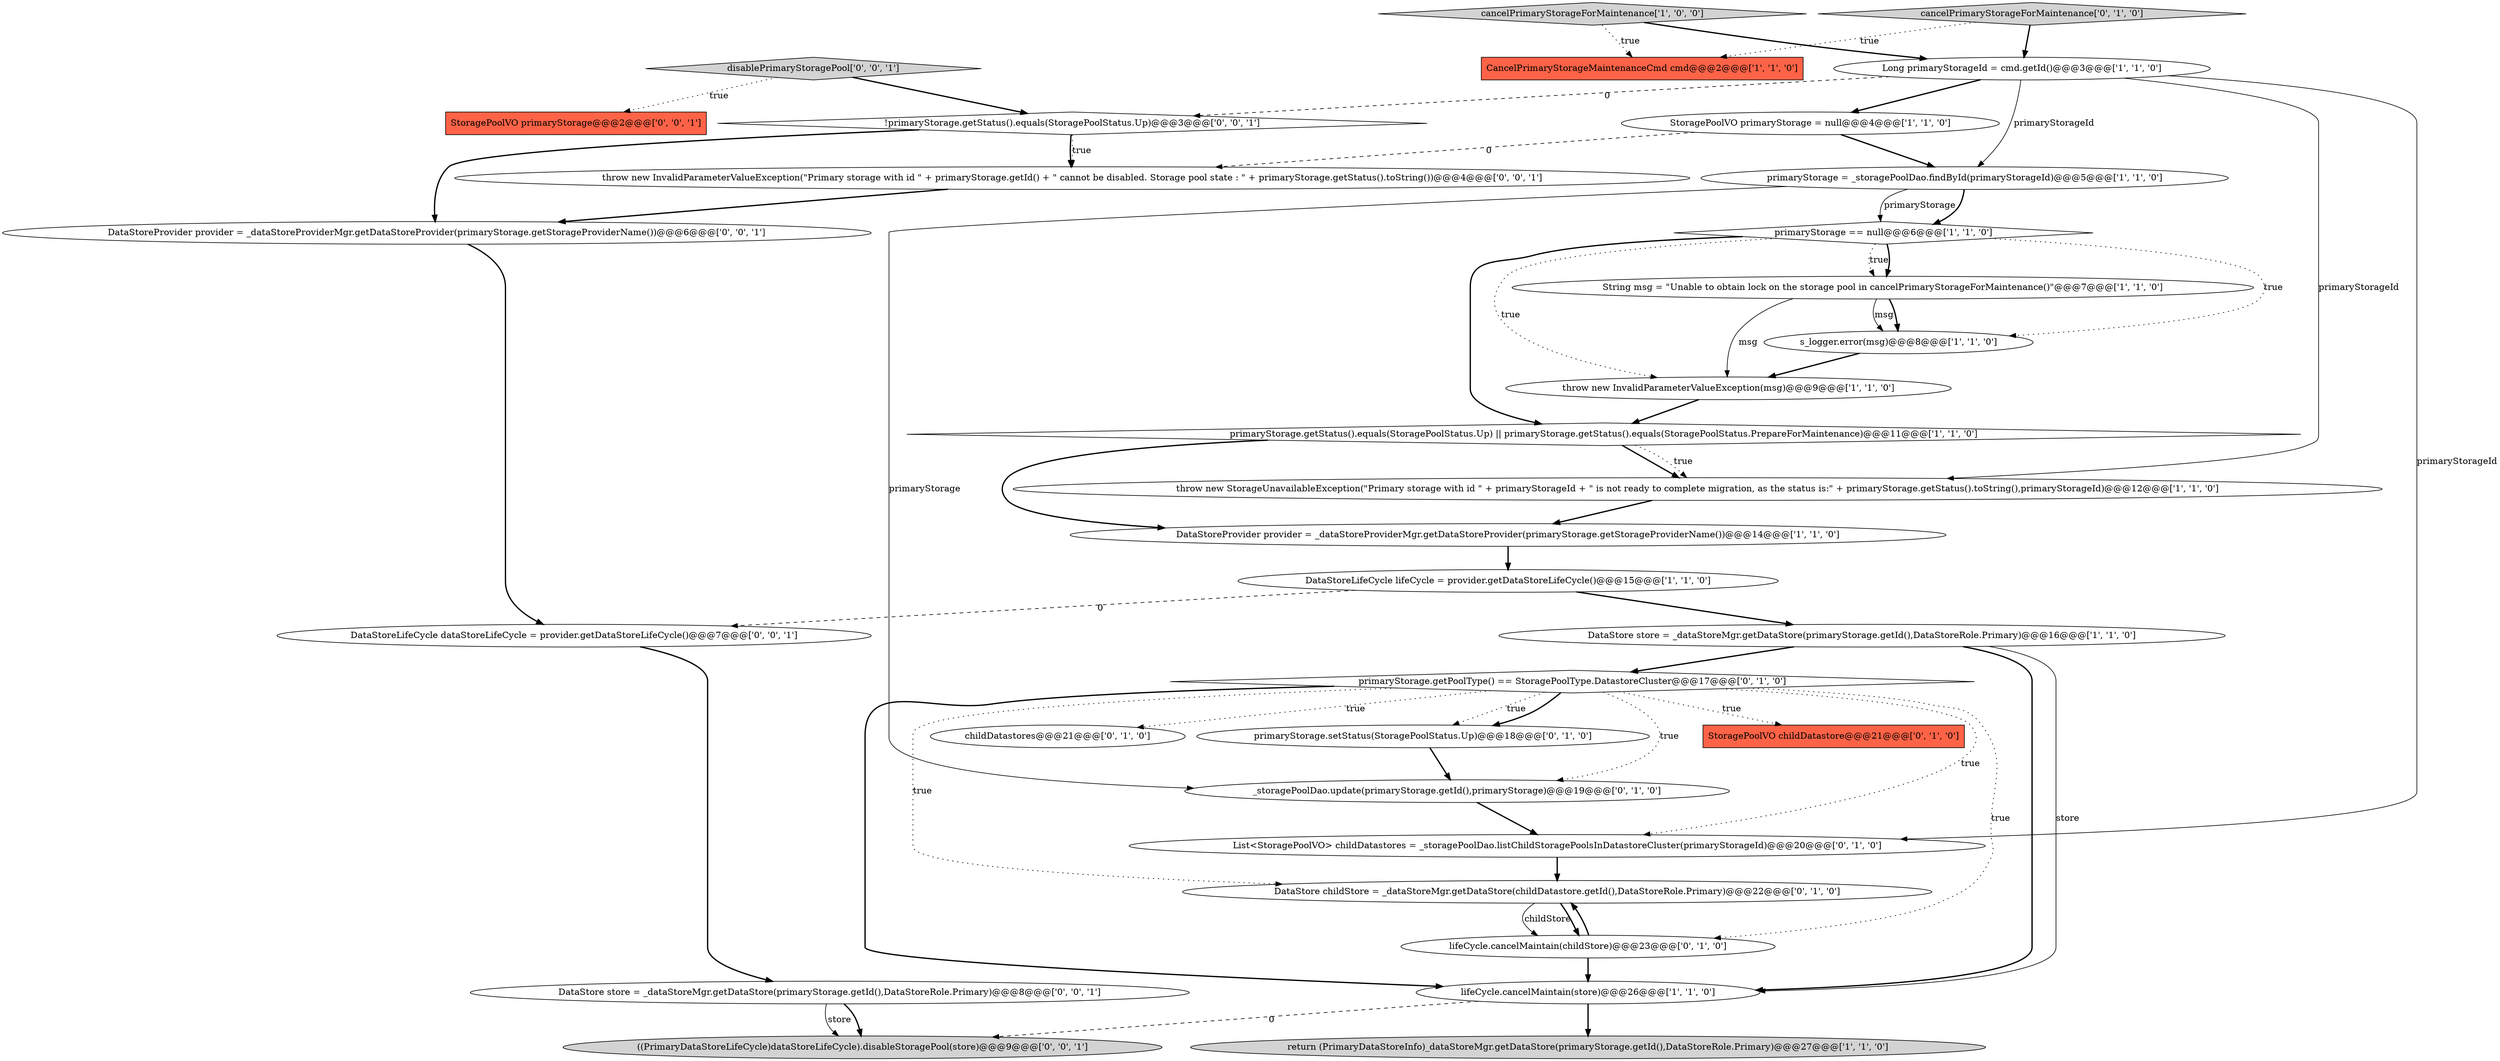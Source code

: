 digraph {
15 [style = filled, label = "DataStoreLifeCycle lifeCycle = provider.getDataStoreLifeCycle()@@@15@@@['1', '1', '0']", fillcolor = white, shape = ellipse image = "AAA0AAABBB1BBB"];
10 [style = filled, label = "DataStoreProvider provider = _dataStoreProviderMgr.getDataStoreProvider(primaryStorage.getStorageProviderName())@@@14@@@['1', '1', '0']", fillcolor = white, shape = ellipse image = "AAA0AAABBB1BBB"];
9 [style = filled, label = "primaryStorage = _storagePoolDao.findById(primaryStorageId)@@@5@@@['1', '1', '0']", fillcolor = white, shape = ellipse image = "AAA0AAABBB1BBB"];
19 [style = filled, label = "List<StoragePoolVO> childDatastores = _storagePoolDao.listChildStoragePoolsInDatastoreCluster(primaryStorageId)@@@20@@@['0', '1', '0']", fillcolor = white, shape = ellipse image = "AAA1AAABBB2BBB"];
26 [style = filled, label = "DataStoreProvider provider = _dataStoreProviderMgr.getDataStoreProvider(primaryStorage.getStorageProviderName())@@@6@@@['0', '0', '1']", fillcolor = white, shape = ellipse image = "AAA0AAABBB3BBB"];
16 [style = filled, label = "_storagePoolDao.update(primaryStorage.getId(),primaryStorage)@@@19@@@['0', '1', '0']", fillcolor = white, shape = ellipse image = "AAA1AAABBB2BBB"];
4 [style = filled, label = "CancelPrimaryStorageMaintenanceCmd cmd@@@2@@@['1', '1', '0']", fillcolor = tomato, shape = box image = "AAA0AAABBB1BBB"];
22 [style = filled, label = "lifeCycle.cancelMaintain(childStore)@@@23@@@['0', '1', '0']", fillcolor = white, shape = ellipse image = "AAA1AAABBB2BBB"];
13 [style = filled, label = "primaryStorage.getStatus().equals(StoragePoolStatus.Up) || primaryStorage.getStatus().equals(StoragePoolStatus.PrepareForMaintenance)@@@11@@@['1', '1', '0']", fillcolor = white, shape = diamond image = "AAA0AAABBB1BBB"];
11 [style = filled, label = "return (PrimaryDataStoreInfo)_dataStoreMgr.getDataStore(primaryStorage.getId(),DataStoreRole.Primary)@@@27@@@['1', '1', '0']", fillcolor = lightgray, shape = ellipse image = "AAA0AAABBB1BBB"];
18 [style = filled, label = "primaryStorage.setStatus(StoragePoolStatus.Up)@@@18@@@['0', '1', '0']", fillcolor = white, shape = ellipse image = "AAA1AAABBB2BBB"];
31 [style = filled, label = "disablePrimaryStoragePool['0', '0', '1']", fillcolor = lightgray, shape = diamond image = "AAA0AAABBB3BBB"];
27 [style = filled, label = "DataStore store = _dataStoreMgr.getDataStore(primaryStorage.getId(),DataStoreRole.Primary)@@@8@@@['0', '0', '1']", fillcolor = white, shape = ellipse image = "AAA0AAABBB3BBB"];
17 [style = filled, label = "childDatastores@@@21@@@['0', '1', '0']", fillcolor = white, shape = ellipse image = "AAA0AAABBB2BBB"];
29 [style = filled, label = "StoragePoolVO primaryStorage@@@2@@@['0', '0', '1']", fillcolor = tomato, shape = box image = "AAA0AAABBB3BBB"];
3 [style = filled, label = "cancelPrimaryStorageForMaintenance['1', '0', '0']", fillcolor = lightgray, shape = diamond image = "AAA0AAABBB1BBB"];
14 [style = filled, label = "primaryStorage == null@@@6@@@['1', '1', '0']", fillcolor = white, shape = diamond image = "AAA0AAABBB1BBB"];
21 [style = filled, label = "primaryStorage.getPoolType() == StoragePoolType.DatastoreCluster@@@17@@@['0', '1', '0']", fillcolor = white, shape = diamond image = "AAA1AAABBB2BBB"];
23 [style = filled, label = "DataStore childStore = _dataStoreMgr.getDataStore(childDatastore.getId(),DataStoreRole.Primary)@@@22@@@['0', '1', '0']", fillcolor = white, shape = ellipse image = "AAA1AAABBB2BBB"];
30 [style = filled, label = "throw new InvalidParameterValueException(\"Primary storage with id \" + primaryStorage.getId() + \" cannot be disabled. Storage pool state : \" + primaryStorage.getStatus().toString())@@@4@@@['0', '0', '1']", fillcolor = white, shape = ellipse image = "AAA0AAABBB3BBB"];
0 [style = filled, label = "StoragePoolVO primaryStorage = null@@@4@@@['1', '1', '0']", fillcolor = white, shape = ellipse image = "AAA0AAABBB1BBB"];
7 [style = filled, label = "s_logger.error(msg)@@@8@@@['1', '1', '0']", fillcolor = white, shape = ellipse image = "AAA0AAABBB1BBB"];
28 [style = filled, label = "!primaryStorage.getStatus().equals(StoragePoolStatus.Up)@@@3@@@['0', '0', '1']", fillcolor = white, shape = diamond image = "AAA0AAABBB3BBB"];
2 [style = filled, label = "throw new InvalidParameterValueException(msg)@@@9@@@['1', '1', '0']", fillcolor = white, shape = ellipse image = "AAA0AAABBB1BBB"];
1 [style = filled, label = "String msg = \"Unable to obtain lock on the storage pool in cancelPrimaryStorageForMaintenance()\"@@@7@@@['1', '1', '0']", fillcolor = white, shape = ellipse image = "AAA0AAABBB1BBB"];
8 [style = filled, label = "Long primaryStorageId = cmd.getId()@@@3@@@['1', '1', '0']", fillcolor = white, shape = ellipse image = "AAA0AAABBB1BBB"];
12 [style = filled, label = "throw new StorageUnavailableException(\"Primary storage with id \" + primaryStorageId + \" is not ready to complete migration, as the status is:\" + primaryStorage.getStatus().toString(),primaryStorageId)@@@12@@@['1', '1', '0']", fillcolor = white, shape = ellipse image = "AAA0AAABBB1BBB"];
25 [style = filled, label = "DataStoreLifeCycle dataStoreLifeCycle = provider.getDataStoreLifeCycle()@@@7@@@['0', '0', '1']", fillcolor = white, shape = ellipse image = "AAA0AAABBB3BBB"];
32 [style = filled, label = "((PrimaryDataStoreLifeCycle)dataStoreLifeCycle).disableStoragePool(store)@@@9@@@['0', '0', '1']", fillcolor = lightgray, shape = ellipse image = "AAA0AAABBB3BBB"];
6 [style = filled, label = "DataStore store = _dataStoreMgr.getDataStore(primaryStorage.getId(),DataStoreRole.Primary)@@@16@@@['1', '1', '0']", fillcolor = white, shape = ellipse image = "AAA0AAABBB1BBB"];
5 [style = filled, label = "lifeCycle.cancelMaintain(store)@@@26@@@['1', '1', '0']", fillcolor = white, shape = ellipse image = "AAA0AAABBB1BBB"];
20 [style = filled, label = "StoragePoolVO childDatastore@@@21@@@['0', '1', '0']", fillcolor = tomato, shape = box image = "AAA1AAABBB2BBB"];
24 [style = filled, label = "cancelPrimaryStorageForMaintenance['0', '1', '0']", fillcolor = lightgray, shape = diamond image = "AAA0AAABBB2BBB"];
28->30 [style = bold, label=""];
23->22 [style = bold, label=""];
8->28 [style = dashed, label="0"];
30->26 [style = bold, label=""];
22->5 [style = bold, label=""];
8->0 [style = bold, label=""];
21->18 [style = dotted, label="true"];
14->1 [style = dotted, label="true"];
2->13 [style = bold, label=""];
15->25 [style = dashed, label="0"];
16->19 [style = bold, label=""];
28->26 [style = bold, label=""];
0->9 [style = bold, label=""];
14->13 [style = bold, label=""];
23->22 [style = solid, label="childStore"];
21->22 [style = dotted, label="true"];
27->32 [style = bold, label=""];
21->23 [style = dotted, label="true"];
21->17 [style = dotted, label="true"];
9->14 [style = solid, label="primaryStorage"];
14->7 [style = dotted, label="true"];
19->23 [style = bold, label=""];
21->20 [style = dotted, label="true"];
15->6 [style = bold, label=""];
28->30 [style = dotted, label="true"];
14->1 [style = bold, label=""];
6->21 [style = bold, label=""];
12->10 [style = bold, label=""];
26->25 [style = bold, label=""];
13->12 [style = bold, label=""];
9->16 [style = solid, label="primaryStorage"];
5->11 [style = bold, label=""];
21->18 [style = bold, label=""];
3->4 [style = dotted, label="true"];
0->30 [style = dashed, label="0"];
1->7 [style = solid, label="msg"];
27->32 [style = solid, label="store"];
5->32 [style = dashed, label="0"];
21->5 [style = bold, label=""];
8->12 [style = solid, label="primaryStorageId"];
18->16 [style = bold, label=""];
3->8 [style = bold, label=""];
8->19 [style = solid, label="primaryStorageId"];
6->5 [style = bold, label=""];
21->19 [style = dotted, label="true"];
9->14 [style = bold, label=""];
14->2 [style = dotted, label="true"];
31->29 [style = dotted, label="true"];
8->9 [style = solid, label="primaryStorageId"];
1->2 [style = solid, label="msg"];
10->15 [style = bold, label=""];
6->5 [style = solid, label="store"];
22->23 [style = bold, label=""];
1->7 [style = bold, label=""];
13->10 [style = bold, label=""];
25->27 [style = bold, label=""];
24->8 [style = bold, label=""];
31->28 [style = bold, label=""];
13->12 [style = dotted, label="true"];
21->16 [style = dotted, label="true"];
24->4 [style = dotted, label="true"];
7->2 [style = bold, label=""];
}
